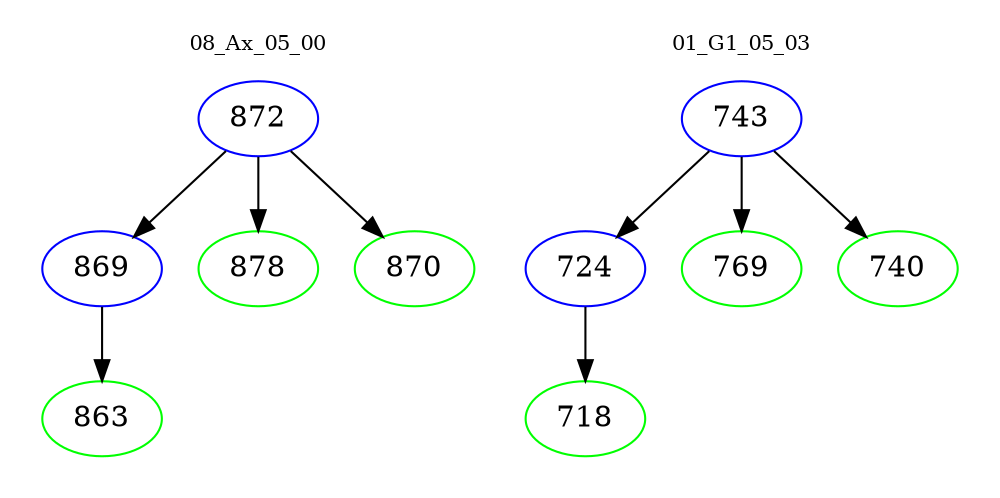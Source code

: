 digraph{
subgraph cluster_0 {
color = white
label = "08_Ax_05_00";
fontsize=10;
T0_872 [label="872", color="blue"]
T0_872 -> T0_869 [color="black"]
T0_869 [label="869", color="blue"]
T0_869 -> T0_863 [color="black"]
T0_863 [label="863", color="green"]
T0_872 -> T0_878 [color="black"]
T0_878 [label="878", color="green"]
T0_872 -> T0_870 [color="black"]
T0_870 [label="870", color="green"]
}
subgraph cluster_1 {
color = white
label = "01_G1_05_03";
fontsize=10;
T1_743 [label="743", color="blue"]
T1_743 -> T1_724 [color="black"]
T1_724 [label="724", color="blue"]
T1_724 -> T1_718 [color="black"]
T1_718 [label="718", color="green"]
T1_743 -> T1_769 [color="black"]
T1_769 [label="769", color="green"]
T1_743 -> T1_740 [color="black"]
T1_740 [label="740", color="green"]
}
}
